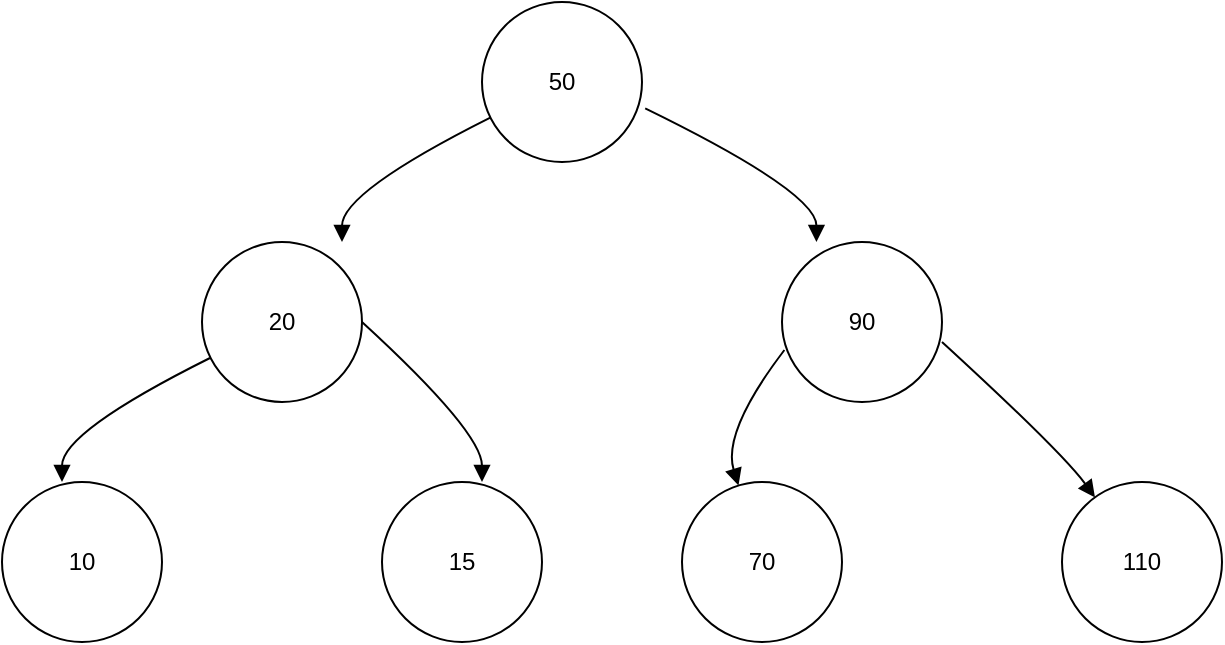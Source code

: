<mxfile version="21.0.6" type="github">
  <diagram name="Page-1" id="1dfW-qXmuLCjnLHf31g0">
    <mxGraphModel dx="840" dy="430" grid="1" gridSize="10" guides="1" tooltips="1" connect="1" arrows="1" fold="1" page="1" pageScale="1" pageWidth="850" pageHeight="1100" math="0" shadow="0">
      <root>
        <mxCell id="0" />
        <mxCell id="1" parent="0" />
        <mxCell id="5" value="" style="curved=1;startArrow=none;endArrow=block;entryX=0.5;entryY=0;" parent="1" source="QQDDp74oNtPKW6gChaku-8" edge="1">
          <mxGeometry relative="1" as="geometry">
            <Array as="points">
              <mxPoint x="350.0" y="214.92" />
            </Array>
            <mxPoint x="387.268" y="179.92" as="sourcePoint" />
            <mxPoint x="350.0" y="240.003" as="targetPoint" />
          </mxGeometry>
        </mxCell>
        <mxCell id="6" value="" style="curved=1;startArrow=none;endArrow=block;exitX=1.02;exitY=0.665;entryX=0.5;entryY=0;exitDx=0;exitDy=0;exitPerimeter=0;" parent="1" source="QQDDp74oNtPKW6gChaku-8" edge="1">
          <mxGeometry relative="1" as="geometry">
            <Array as="points">
              <mxPoint x="587.23" y="215.0" />
            </Array>
            <mxPoint x="520.002" y="180.0" as="sourcePoint" />
            <mxPoint x="587.23" y="240.0" as="targetPoint" />
          </mxGeometry>
        </mxCell>
        <mxCell id="QQDDp74oNtPKW6gChaku-6" value="90" style="ellipse;whiteSpace=wrap;html=1;aspect=fixed;" vertex="1" parent="1">
          <mxGeometry x="570" y="240" width="80" height="80" as="geometry" />
        </mxCell>
        <mxCell id="QQDDp74oNtPKW6gChaku-7" value="20" style="ellipse;whiteSpace=wrap;html=1;aspect=fixed;" vertex="1" parent="1">
          <mxGeometry x="280" y="240" width="80" height="80" as="geometry" />
        </mxCell>
        <mxCell id="QQDDp74oNtPKW6gChaku-8" value="50" style="ellipse;whiteSpace=wrap;html=1;aspect=fixed;" vertex="1" parent="1">
          <mxGeometry x="420" y="120" width="80" height="80" as="geometry" />
        </mxCell>
        <mxCell id="QQDDp74oNtPKW6gChaku-9" value="15" style="ellipse;whiteSpace=wrap;html=1;aspect=fixed;" vertex="1" parent="1">
          <mxGeometry x="370" y="360" width="80" height="80" as="geometry" />
        </mxCell>
        <mxCell id="QQDDp74oNtPKW6gChaku-10" value="10" style="ellipse;whiteSpace=wrap;html=1;aspect=fixed;" vertex="1" parent="1">
          <mxGeometry x="180" y="360" width="80" height="80" as="geometry" />
        </mxCell>
        <mxCell id="QQDDp74oNtPKW6gChaku-11" value="" style="curved=1;startArrow=none;endArrow=block;entryX=0.5;entryY=0;" edge="1" parent="1">
          <mxGeometry relative="1" as="geometry">
            <Array as="points">
              <mxPoint x="210.0" y="334.92" />
            </Array>
            <mxPoint x="284" y="298" as="sourcePoint" />
            <mxPoint x="210.0" y="360.003" as="targetPoint" />
          </mxGeometry>
        </mxCell>
        <mxCell id="QQDDp74oNtPKW6gChaku-12" value="" style="curved=1;startArrow=none;endArrow=block;exitX=1;exitY=0.5;entryX=0.5;entryY=0;exitDx=0;exitDy=0;" edge="1" parent="1" source="QQDDp74oNtPKW6gChaku-7">
          <mxGeometry relative="1" as="geometry">
            <Array as="points">
              <mxPoint x="420.0" y="335.0" />
            </Array>
            <mxPoint x="334.77" y="293" as="sourcePoint" />
            <mxPoint x="420.0" y="360.0" as="targetPoint" />
          </mxGeometry>
        </mxCell>
        <mxCell id="QQDDp74oNtPKW6gChaku-13" value="110" style="ellipse;whiteSpace=wrap;html=1;aspect=fixed;" vertex="1" parent="1">
          <mxGeometry x="710" y="360" width="80" height="80" as="geometry" />
        </mxCell>
        <mxCell id="QQDDp74oNtPKW6gChaku-14" value="70" style="ellipse;whiteSpace=wrap;html=1;aspect=fixed;" vertex="1" parent="1">
          <mxGeometry x="520" y="360" width="80" height="80" as="geometry" />
        </mxCell>
        <mxCell id="QQDDp74oNtPKW6gChaku-15" value="" style="curved=1;startArrow=none;endArrow=block;exitX=0.015;exitY=0.675;exitDx=0;exitDy=0;exitPerimeter=0;" edge="1" parent="1" source="QQDDp74oNtPKW6gChaku-6" target="QQDDp74oNtPKW6gChaku-14">
          <mxGeometry relative="1" as="geometry">
            <Array as="points">
              <mxPoint x="540" y="335" />
            </Array>
            <mxPoint x="550" y="300" as="sourcePoint" />
            <mxPoint x="510" y="360" as="targetPoint" />
          </mxGeometry>
        </mxCell>
        <mxCell id="QQDDp74oNtPKW6gChaku-17" value="" style="curved=1;startArrow=none;endArrow=block;exitX=1;exitY=0.5;exitDx=0;exitDy=0;" edge="1" parent="1" target="QQDDp74oNtPKW6gChaku-13">
          <mxGeometry relative="1" as="geometry">
            <Array as="points">
              <mxPoint x="710.0" y="345.0" />
            </Array>
            <mxPoint x="650" y="290" as="sourcePoint" />
            <mxPoint x="710.0" y="370.0" as="targetPoint" />
          </mxGeometry>
        </mxCell>
      </root>
    </mxGraphModel>
  </diagram>
</mxfile>
